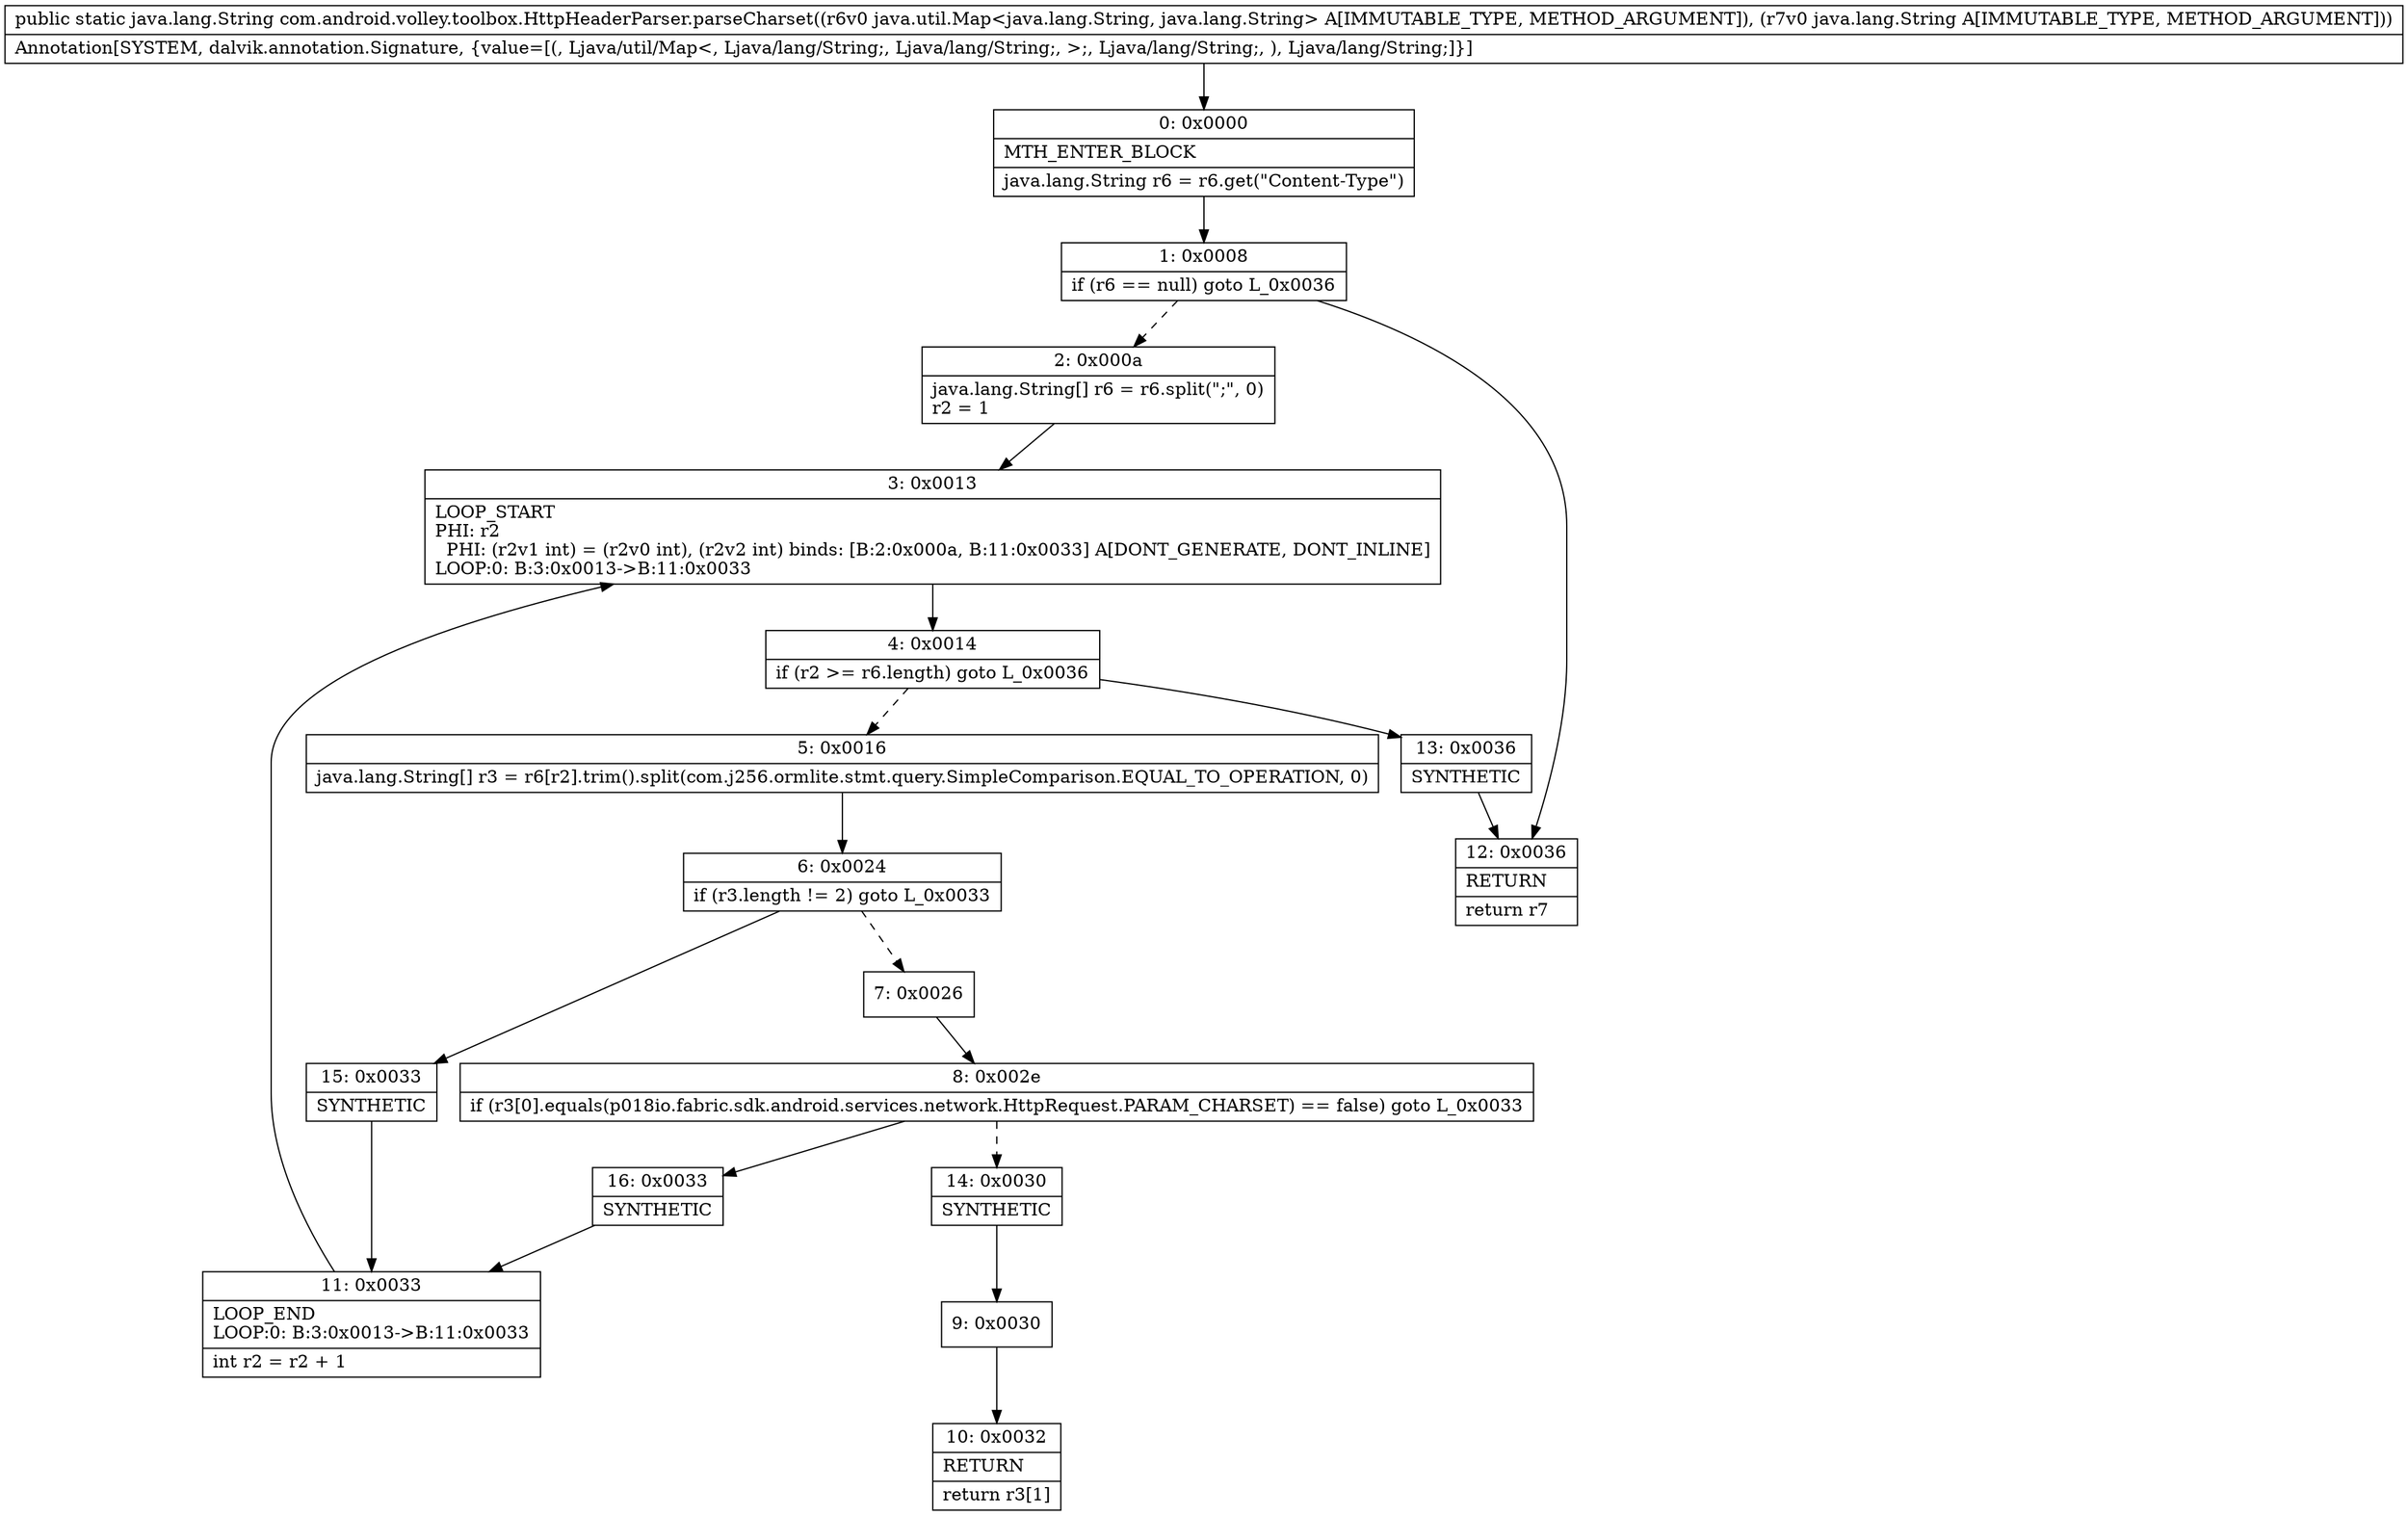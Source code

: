 digraph "CFG forcom.android.volley.toolbox.HttpHeaderParser.parseCharset(Ljava\/util\/Map;Ljava\/lang\/String;)Ljava\/lang\/String;" {
Node_0 [shape=record,label="{0\:\ 0x0000|MTH_ENTER_BLOCK\l|java.lang.String r6 = r6.get(\"Content\-Type\")\l}"];
Node_1 [shape=record,label="{1\:\ 0x0008|if (r6 == null) goto L_0x0036\l}"];
Node_2 [shape=record,label="{2\:\ 0x000a|java.lang.String[] r6 = r6.split(\";\", 0)\lr2 = 1\l}"];
Node_3 [shape=record,label="{3\:\ 0x0013|LOOP_START\lPHI: r2 \l  PHI: (r2v1 int) = (r2v0 int), (r2v2 int) binds: [B:2:0x000a, B:11:0x0033] A[DONT_GENERATE, DONT_INLINE]\lLOOP:0: B:3:0x0013\-\>B:11:0x0033\l}"];
Node_4 [shape=record,label="{4\:\ 0x0014|if (r2 \>= r6.length) goto L_0x0036\l}"];
Node_5 [shape=record,label="{5\:\ 0x0016|java.lang.String[] r3 = r6[r2].trim().split(com.j256.ormlite.stmt.query.SimpleComparison.EQUAL_TO_OPERATION, 0)\l}"];
Node_6 [shape=record,label="{6\:\ 0x0024|if (r3.length != 2) goto L_0x0033\l}"];
Node_7 [shape=record,label="{7\:\ 0x0026}"];
Node_8 [shape=record,label="{8\:\ 0x002e|if (r3[0].equals(p018io.fabric.sdk.android.services.network.HttpRequest.PARAM_CHARSET) == false) goto L_0x0033\l}"];
Node_9 [shape=record,label="{9\:\ 0x0030}"];
Node_10 [shape=record,label="{10\:\ 0x0032|RETURN\l|return r3[1]\l}"];
Node_11 [shape=record,label="{11\:\ 0x0033|LOOP_END\lLOOP:0: B:3:0x0013\-\>B:11:0x0033\l|int r2 = r2 + 1\l}"];
Node_12 [shape=record,label="{12\:\ 0x0036|RETURN\l|return r7\l}"];
Node_13 [shape=record,label="{13\:\ 0x0036|SYNTHETIC\l}"];
Node_14 [shape=record,label="{14\:\ 0x0030|SYNTHETIC\l}"];
Node_15 [shape=record,label="{15\:\ 0x0033|SYNTHETIC\l}"];
Node_16 [shape=record,label="{16\:\ 0x0033|SYNTHETIC\l}"];
MethodNode[shape=record,label="{public static java.lang.String com.android.volley.toolbox.HttpHeaderParser.parseCharset((r6v0 java.util.Map\<java.lang.String, java.lang.String\> A[IMMUTABLE_TYPE, METHOD_ARGUMENT]), (r7v0 java.lang.String A[IMMUTABLE_TYPE, METHOD_ARGUMENT]))  | Annotation[SYSTEM, dalvik.annotation.Signature, \{value=[(, Ljava\/util\/Map\<, Ljava\/lang\/String;, Ljava\/lang\/String;, \>;, Ljava\/lang\/String;, ), Ljava\/lang\/String;]\}]\l}"];
MethodNode -> Node_0;
Node_0 -> Node_1;
Node_1 -> Node_2[style=dashed];
Node_1 -> Node_12;
Node_2 -> Node_3;
Node_3 -> Node_4;
Node_4 -> Node_5[style=dashed];
Node_4 -> Node_13;
Node_5 -> Node_6;
Node_6 -> Node_7[style=dashed];
Node_6 -> Node_15;
Node_7 -> Node_8;
Node_8 -> Node_14[style=dashed];
Node_8 -> Node_16;
Node_9 -> Node_10;
Node_11 -> Node_3;
Node_13 -> Node_12;
Node_14 -> Node_9;
Node_15 -> Node_11;
Node_16 -> Node_11;
}

